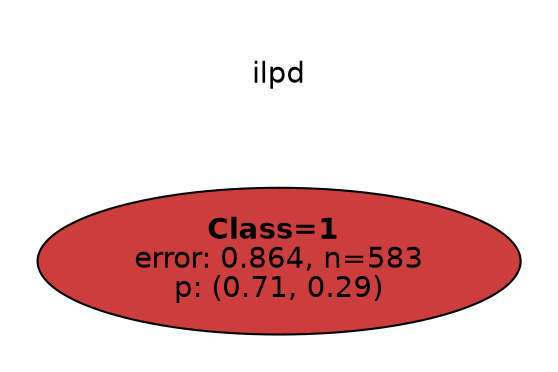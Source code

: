 digraph Tree {
splines=false;
graph [pad=".25", ranksep="0.5", nodesep="1"];
node [shape=rect, style="filled", color="black", fontname="helvetica",fillcolor="white"] ;
edge [fontname="helvetica"] ;
0 [label="ilpd", shape=plaintext];
0:s -> 1:n [style=invis];   
1 [label=<<b> Class=1 </b> <br/> error: 0.864, n=583 <br/> p: (0.71, 0.29) >, fillcolor="0.000 0.7 0.800", shape="oval"];

}